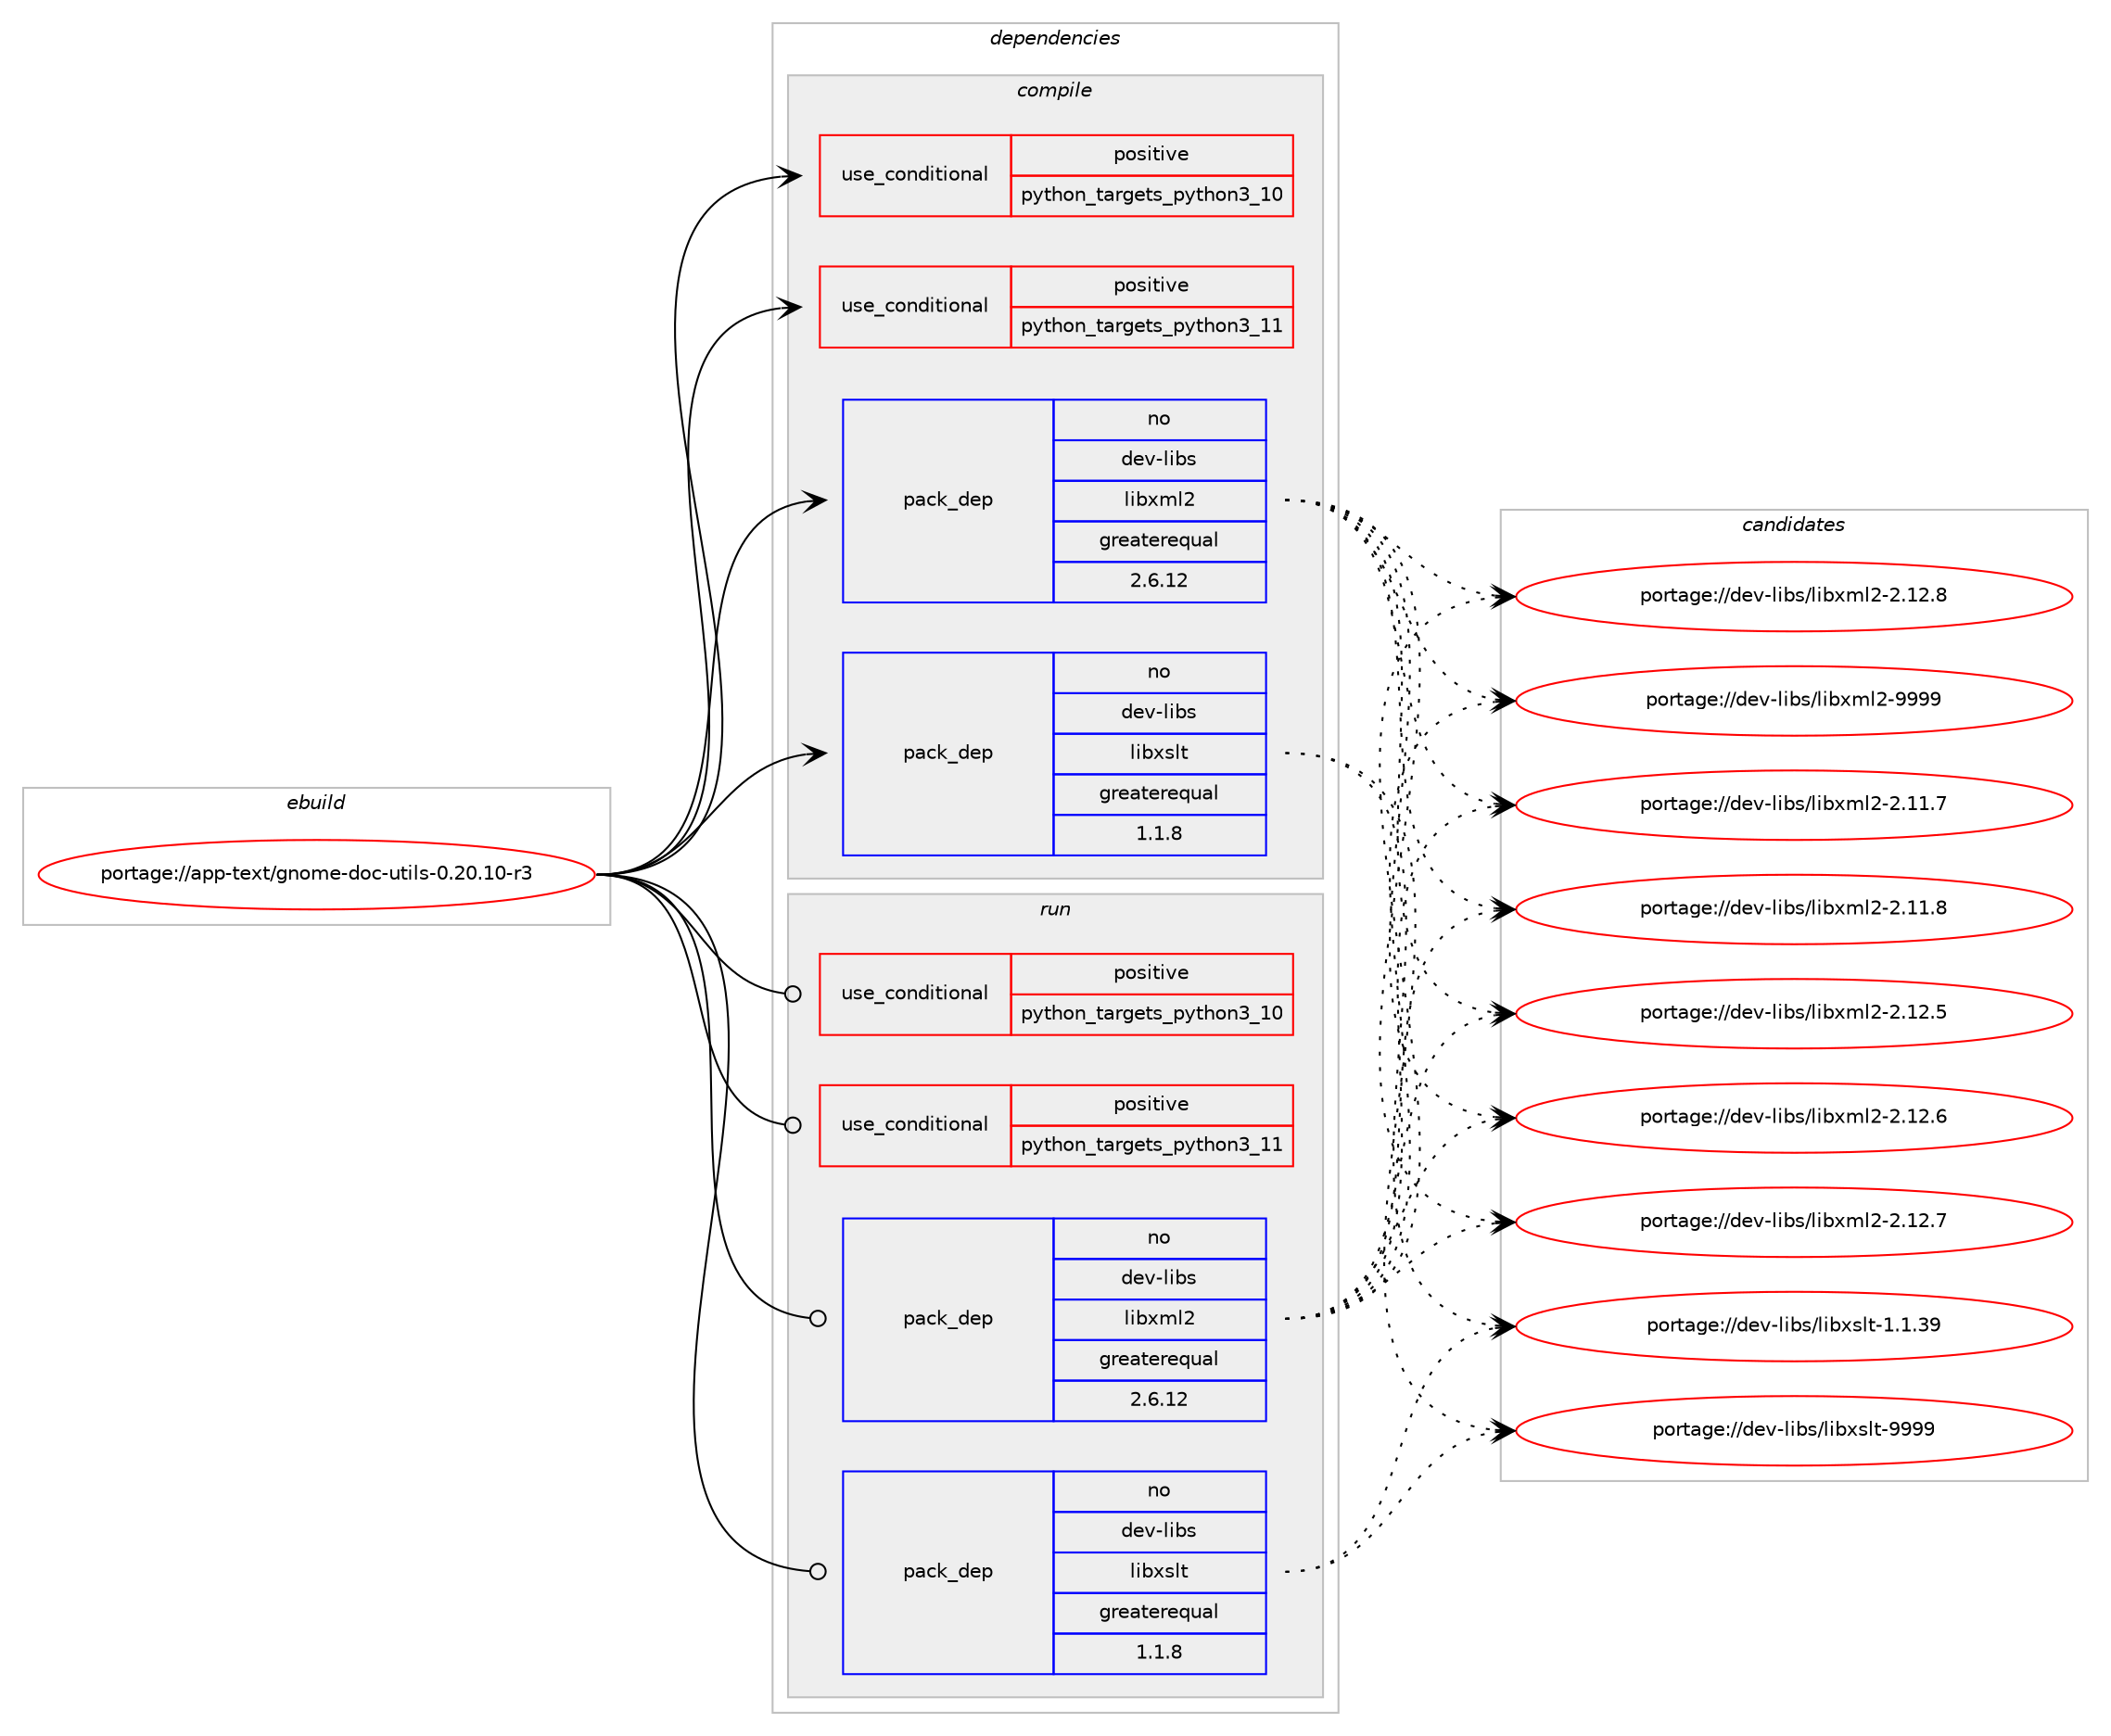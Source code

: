 digraph prolog {

# *************
# Graph options
# *************

newrank=true;
concentrate=true;
compound=true;
graph [rankdir=LR,fontname=Helvetica,fontsize=10,ranksep=1.5];#, ranksep=2.5, nodesep=0.2];
edge  [arrowhead=vee];
node  [fontname=Helvetica,fontsize=10];

# **********
# The ebuild
# **********

subgraph cluster_leftcol {
color=gray;
rank=same;
label=<<i>ebuild</i>>;
id [label="portage://app-text/gnome-doc-utils-0.20.10-r3", color=red, width=4, href="../app-text/gnome-doc-utils-0.20.10-r3.svg"];
}

# ****************
# The dependencies
# ****************

subgraph cluster_midcol {
color=gray;
label=<<i>dependencies</i>>;
subgraph cluster_compile {
fillcolor="#eeeeee";
style=filled;
label=<<i>compile</i>>;
subgraph cond14682 {
dependency24761 [label=<<TABLE BORDER="0" CELLBORDER="1" CELLSPACING="0" CELLPADDING="4"><TR><TD ROWSPAN="3" CELLPADDING="10">use_conditional</TD></TR><TR><TD>positive</TD></TR><TR><TD>python_targets_python3_10</TD></TR></TABLE>>, shape=none, color=red];
# *** BEGIN UNKNOWN DEPENDENCY TYPE (TODO) ***
# dependency24761 -> package_dependency(portage://app-text/gnome-doc-utils-0.20.10-r3,install,no,dev-lang,python,none,[,,],[slot(3.10)],[])
# *** END UNKNOWN DEPENDENCY TYPE (TODO) ***

}
id:e -> dependency24761:w [weight=20,style="solid",arrowhead="vee"];
subgraph cond14683 {
dependency24762 [label=<<TABLE BORDER="0" CELLBORDER="1" CELLSPACING="0" CELLPADDING="4"><TR><TD ROWSPAN="3" CELLPADDING="10">use_conditional</TD></TR><TR><TD>positive</TD></TR><TR><TD>python_targets_python3_11</TD></TR></TABLE>>, shape=none, color=red];
# *** BEGIN UNKNOWN DEPENDENCY TYPE (TODO) ***
# dependency24762 -> package_dependency(portage://app-text/gnome-doc-utils-0.20.10-r3,install,no,dev-lang,python,none,[,,],[slot(3.11)],[])
# *** END UNKNOWN DEPENDENCY TYPE (TODO) ***

}
id:e -> dependency24762:w [weight=20,style="solid",arrowhead="vee"];
# *** BEGIN UNKNOWN DEPENDENCY TYPE (TODO) ***
# id -> package_dependency(portage://app-text/gnome-doc-utils-0.20.10-r3,install,no,app-text,docbook-xml-dtd,none,[,,],[slot(4.4)],[])
# *** END UNKNOWN DEPENDENCY TYPE (TODO) ***

# *** BEGIN UNKNOWN DEPENDENCY TYPE (TODO) ***
# id -> package_dependency(portage://app-text/gnome-doc-utils-0.20.10-r3,install,no,app-text,scrollkeeper-dtd,none,[,,],[],[])
# *** END UNKNOWN DEPENDENCY TYPE (TODO) ***

subgraph pack9608 {
dependency24763 [label=<<TABLE BORDER="0" CELLBORDER="1" CELLSPACING="0" CELLPADDING="4" WIDTH="220"><TR><TD ROWSPAN="6" CELLPADDING="30">pack_dep</TD></TR><TR><TD WIDTH="110">no</TD></TR><TR><TD>dev-libs</TD></TR><TR><TD>libxml2</TD></TR><TR><TD>greaterequal</TD></TR><TR><TD>2.6.12</TD></TR></TABLE>>, shape=none, color=blue];
}
id:e -> dependency24763:w [weight=20,style="solid",arrowhead="vee"];
subgraph pack9609 {
dependency24764 [label=<<TABLE BORDER="0" CELLBORDER="1" CELLSPACING="0" CELLPADDING="4" WIDTH="220"><TR><TD ROWSPAN="6" CELLPADDING="30">pack_dep</TD></TR><TR><TD WIDTH="110">no</TD></TR><TR><TD>dev-libs</TD></TR><TR><TD>libxslt</TD></TR><TR><TD>greaterequal</TD></TR><TR><TD>1.1.8</TD></TR></TABLE>>, shape=none, color=blue];
}
id:e -> dependency24764:w [weight=20,style="solid",arrowhead="vee"];
}
subgraph cluster_compileandrun {
fillcolor="#eeeeee";
style=filled;
label=<<i>compile and run</i>>;
}
subgraph cluster_run {
fillcolor="#eeeeee";
style=filled;
label=<<i>run</i>>;
subgraph cond14684 {
dependency24765 [label=<<TABLE BORDER="0" CELLBORDER="1" CELLSPACING="0" CELLPADDING="4"><TR><TD ROWSPAN="3" CELLPADDING="10">use_conditional</TD></TR><TR><TD>positive</TD></TR><TR><TD>python_targets_python3_10</TD></TR></TABLE>>, shape=none, color=red];
# *** BEGIN UNKNOWN DEPENDENCY TYPE (TODO) ***
# dependency24765 -> package_dependency(portage://app-text/gnome-doc-utils-0.20.10-r3,run,no,dev-lang,python,none,[,,],[slot(3.10)],[])
# *** END UNKNOWN DEPENDENCY TYPE (TODO) ***

}
id:e -> dependency24765:w [weight=20,style="solid",arrowhead="odot"];
subgraph cond14685 {
dependency24766 [label=<<TABLE BORDER="0" CELLBORDER="1" CELLSPACING="0" CELLPADDING="4"><TR><TD ROWSPAN="3" CELLPADDING="10">use_conditional</TD></TR><TR><TD>positive</TD></TR><TR><TD>python_targets_python3_11</TD></TR></TABLE>>, shape=none, color=red];
# *** BEGIN UNKNOWN DEPENDENCY TYPE (TODO) ***
# dependency24766 -> package_dependency(portage://app-text/gnome-doc-utils-0.20.10-r3,run,no,dev-lang,python,none,[,,],[slot(3.11)],[])
# *** END UNKNOWN DEPENDENCY TYPE (TODO) ***

}
id:e -> dependency24766:w [weight=20,style="solid",arrowhead="odot"];
subgraph pack9610 {
dependency24767 [label=<<TABLE BORDER="0" CELLBORDER="1" CELLSPACING="0" CELLPADDING="4" WIDTH="220"><TR><TD ROWSPAN="6" CELLPADDING="30">pack_dep</TD></TR><TR><TD WIDTH="110">no</TD></TR><TR><TD>dev-libs</TD></TR><TR><TD>libxml2</TD></TR><TR><TD>greaterequal</TD></TR><TR><TD>2.6.12</TD></TR></TABLE>>, shape=none, color=blue];
}
id:e -> dependency24767:w [weight=20,style="solid",arrowhead="odot"];
subgraph pack9611 {
dependency24768 [label=<<TABLE BORDER="0" CELLBORDER="1" CELLSPACING="0" CELLPADDING="4" WIDTH="220"><TR><TD ROWSPAN="6" CELLPADDING="30">pack_dep</TD></TR><TR><TD WIDTH="110">no</TD></TR><TR><TD>dev-libs</TD></TR><TR><TD>libxslt</TD></TR><TR><TD>greaterequal</TD></TR><TR><TD>1.1.8</TD></TR></TABLE>>, shape=none, color=blue];
}
id:e -> dependency24768:w [weight=20,style="solid",arrowhead="odot"];
}
}

# **************
# The candidates
# **************

subgraph cluster_choices {
rank=same;
color=gray;
label=<<i>candidates</i>>;

subgraph choice9608 {
color=black;
nodesep=1;
choice100101118451081059811547108105981201091085045504649494655 [label="portage://dev-libs/libxml2-2.11.7", color=red, width=4,href="../dev-libs/libxml2-2.11.7.svg"];
choice100101118451081059811547108105981201091085045504649494656 [label="portage://dev-libs/libxml2-2.11.8", color=red, width=4,href="../dev-libs/libxml2-2.11.8.svg"];
choice100101118451081059811547108105981201091085045504649504653 [label="portage://dev-libs/libxml2-2.12.5", color=red, width=4,href="../dev-libs/libxml2-2.12.5.svg"];
choice100101118451081059811547108105981201091085045504649504654 [label="portage://dev-libs/libxml2-2.12.6", color=red, width=4,href="../dev-libs/libxml2-2.12.6.svg"];
choice100101118451081059811547108105981201091085045504649504655 [label="portage://dev-libs/libxml2-2.12.7", color=red, width=4,href="../dev-libs/libxml2-2.12.7.svg"];
choice100101118451081059811547108105981201091085045504649504656 [label="portage://dev-libs/libxml2-2.12.8", color=red, width=4,href="../dev-libs/libxml2-2.12.8.svg"];
choice10010111845108105981154710810598120109108504557575757 [label="portage://dev-libs/libxml2-9999", color=red, width=4,href="../dev-libs/libxml2-9999.svg"];
dependency24763:e -> choice100101118451081059811547108105981201091085045504649494655:w [style=dotted,weight="100"];
dependency24763:e -> choice100101118451081059811547108105981201091085045504649494656:w [style=dotted,weight="100"];
dependency24763:e -> choice100101118451081059811547108105981201091085045504649504653:w [style=dotted,weight="100"];
dependency24763:e -> choice100101118451081059811547108105981201091085045504649504654:w [style=dotted,weight="100"];
dependency24763:e -> choice100101118451081059811547108105981201091085045504649504655:w [style=dotted,weight="100"];
dependency24763:e -> choice100101118451081059811547108105981201091085045504649504656:w [style=dotted,weight="100"];
dependency24763:e -> choice10010111845108105981154710810598120109108504557575757:w [style=dotted,weight="100"];
}
subgraph choice9609 {
color=black;
nodesep=1;
choice1001011184510810598115471081059812011510811645494649465157 [label="portage://dev-libs/libxslt-1.1.39", color=red, width=4,href="../dev-libs/libxslt-1.1.39.svg"];
choice100101118451081059811547108105981201151081164557575757 [label="portage://dev-libs/libxslt-9999", color=red, width=4,href="../dev-libs/libxslt-9999.svg"];
dependency24764:e -> choice1001011184510810598115471081059812011510811645494649465157:w [style=dotted,weight="100"];
dependency24764:e -> choice100101118451081059811547108105981201151081164557575757:w [style=dotted,weight="100"];
}
subgraph choice9610 {
color=black;
nodesep=1;
choice100101118451081059811547108105981201091085045504649494655 [label="portage://dev-libs/libxml2-2.11.7", color=red, width=4,href="../dev-libs/libxml2-2.11.7.svg"];
choice100101118451081059811547108105981201091085045504649494656 [label="portage://dev-libs/libxml2-2.11.8", color=red, width=4,href="../dev-libs/libxml2-2.11.8.svg"];
choice100101118451081059811547108105981201091085045504649504653 [label="portage://dev-libs/libxml2-2.12.5", color=red, width=4,href="../dev-libs/libxml2-2.12.5.svg"];
choice100101118451081059811547108105981201091085045504649504654 [label="portage://dev-libs/libxml2-2.12.6", color=red, width=4,href="../dev-libs/libxml2-2.12.6.svg"];
choice100101118451081059811547108105981201091085045504649504655 [label="portage://dev-libs/libxml2-2.12.7", color=red, width=4,href="../dev-libs/libxml2-2.12.7.svg"];
choice100101118451081059811547108105981201091085045504649504656 [label="portage://dev-libs/libxml2-2.12.8", color=red, width=4,href="../dev-libs/libxml2-2.12.8.svg"];
choice10010111845108105981154710810598120109108504557575757 [label="portage://dev-libs/libxml2-9999", color=red, width=4,href="../dev-libs/libxml2-9999.svg"];
dependency24767:e -> choice100101118451081059811547108105981201091085045504649494655:w [style=dotted,weight="100"];
dependency24767:e -> choice100101118451081059811547108105981201091085045504649494656:w [style=dotted,weight="100"];
dependency24767:e -> choice100101118451081059811547108105981201091085045504649504653:w [style=dotted,weight="100"];
dependency24767:e -> choice100101118451081059811547108105981201091085045504649504654:w [style=dotted,weight="100"];
dependency24767:e -> choice100101118451081059811547108105981201091085045504649504655:w [style=dotted,weight="100"];
dependency24767:e -> choice100101118451081059811547108105981201091085045504649504656:w [style=dotted,weight="100"];
dependency24767:e -> choice10010111845108105981154710810598120109108504557575757:w [style=dotted,weight="100"];
}
subgraph choice9611 {
color=black;
nodesep=1;
choice1001011184510810598115471081059812011510811645494649465157 [label="portage://dev-libs/libxslt-1.1.39", color=red, width=4,href="../dev-libs/libxslt-1.1.39.svg"];
choice100101118451081059811547108105981201151081164557575757 [label="portage://dev-libs/libxslt-9999", color=red, width=4,href="../dev-libs/libxslt-9999.svg"];
dependency24768:e -> choice1001011184510810598115471081059812011510811645494649465157:w [style=dotted,weight="100"];
dependency24768:e -> choice100101118451081059811547108105981201151081164557575757:w [style=dotted,weight="100"];
}
}

}
